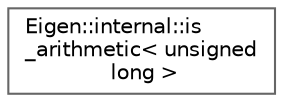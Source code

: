 digraph "类继承关系图"
{
 // LATEX_PDF_SIZE
  bgcolor="transparent";
  edge [fontname=Helvetica,fontsize=10,labelfontname=Helvetica,labelfontsize=10];
  node [fontname=Helvetica,fontsize=10,shape=box,height=0.2,width=0.4];
  rankdir="LR";
  Node0 [id="Node000000",label="Eigen::internal::is\l_arithmetic\< unsigned\l long \>",height=0.2,width=0.4,color="grey40", fillcolor="white", style="filled",URL="$struct_eigen_1_1internal_1_1is__arithmetic_3_01unsigned_01long_01_4.html",tooltip=" "];
}
